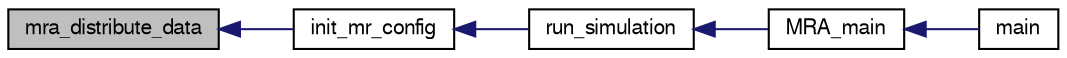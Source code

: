 digraph G
{
  edge [fontname="FreeSans",fontsize="10",labelfontname="FreeSans",labelfontsize="10"];
  node [fontname="FreeSans",fontsize="10",shape=record];
  rankdir="LR";
  Node1 [label="mra_distribute_data",height=0.2,width=0.4,color="black", fillcolor="grey75", style="filled" fontcolor="black"];
  Node1 -> Node2 [dir="back",color="midnightblue",fontsize="10",style="solid"];
  Node2 [label="init_mr_config",height=0.2,width=0.4,color="black", fillcolor="white", style="filled",URL="$simcore_8c.html#ae28f0c58b8be7877a41bc3635088c904",tooltip="Initialize the MapReduce configuration."];
  Node2 -> Node3 [dir="back",color="midnightblue",fontsize="10",style="solid"];
  Node3 [label="run_simulation",height=0.2,width=0.4,color="black", fillcolor="white", style="filled",URL="$simcore_8c.html#a30374047fbbd4e1bfb41a8b8db7380e4"];
  Node3 -> Node4 [dir="back",color="midnightblue",fontsize="10",style="solid"];
  Node4 [label="MRA_main",height=0.2,width=0.4,color="black", fillcolor="white", style="filled",URL="$mra_8h.html#a002d713ab68756c7102fdf5d914a30da"];
  Node4 -> Node5 [dir="back",color="midnightblue",fontsize="10",style="solid"];
  Node5 [label="main",height=0.2,width=0.4,color="black", fillcolor="white", style="filled",URL="$hello_8c.html#a0ddf1224851353fc92bfbff6f499fa97"];
}
